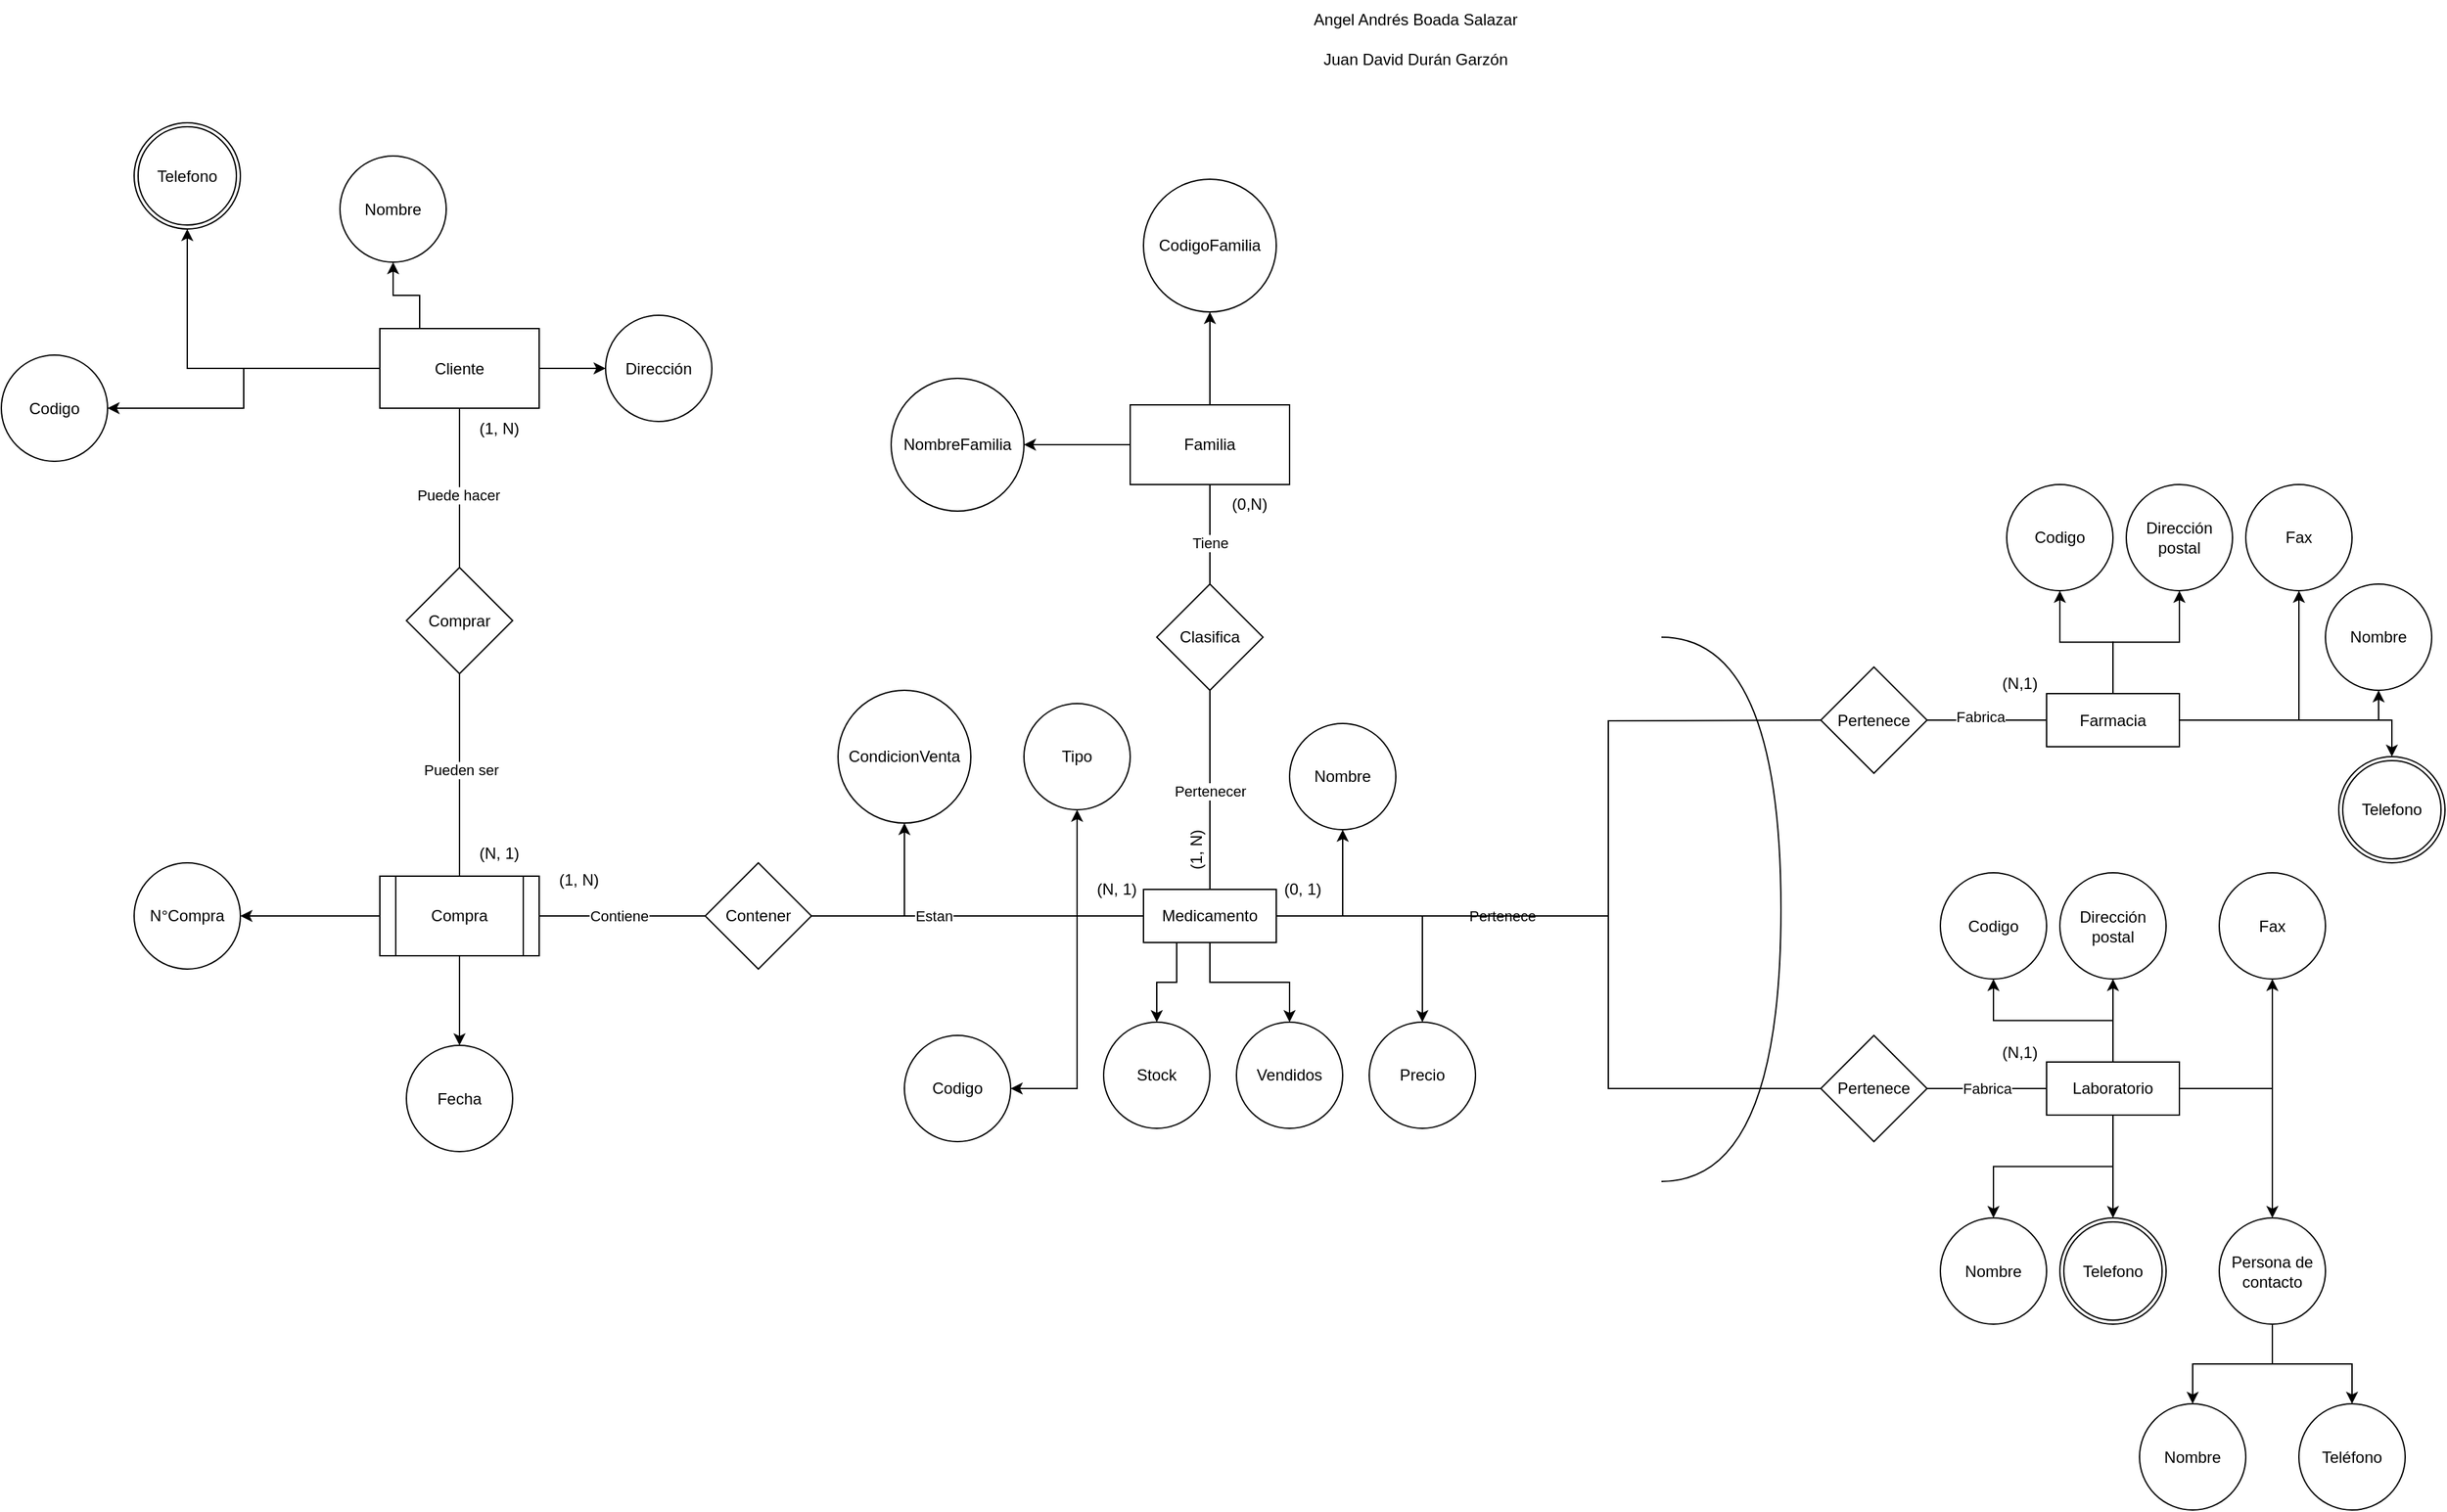 <mxfile version="28.2.5">
  <diagram name="Página-1" id="IVdOzhTgMW_G9fmAlbxR">
    <mxGraphModel grid="1" page="1" gridSize="10" guides="1" tooltips="1" connect="1" arrows="1" fold="1" pageScale="1" pageWidth="980" pageHeight="1390" math="0" shadow="0">
      <root>
        <mxCell id="0" />
        <mxCell id="1" parent="0" />
        <mxCell id="sFZjeZ16NClWoN6hf76Y-9" value="" style="edgeStyle=orthogonalEdgeStyle;rounded=0;orthogonalLoop=1;jettySize=auto;html=1;entryX=1;entryY=0.5;entryDx=0;entryDy=0;" edge="1" parent="1" source="wbZuD1w6lO4ZmFiOC7b1-1" target="sFZjeZ16NClWoN6hf76Y-8">
          <mxGeometry relative="1" as="geometry">
            <mxPoint x="850" y="670" as="targetPoint" />
          </mxGeometry>
        </mxCell>
        <mxCell id="sFZjeZ16NClWoN6hf76Y-12" value="" style="edgeStyle=orthogonalEdgeStyle;rounded=0;orthogonalLoop=1;jettySize=auto;html=1;" edge="1" parent="1" source="wbZuD1w6lO4ZmFiOC7b1-1" target="sFZjeZ16NClWoN6hf76Y-11">
          <mxGeometry relative="1" as="geometry" />
        </mxCell>
        <mxCell id="sFZjeZ16NClWoN6hf76Y-14" value="" style="edgeStyle=orthogonalEdgeStyle;rounded=0;orthogonalLoop=1;jettySize=auto;html=1;" edge="1" parent="1" source="wbZuD1w6lO4ZmFiOC7b1-1" target="sFZjeZ16NClWoN6hf76Y-13">
          <mxGeometry relative="1" as="geometry" />
        </mxCell>
        <mxCell id="sFZjeZ16NClWoN6hf76Y-19" style="edgeStyle=orthogonalEdgeStyle;rounded=0;orthogonalLoop=1;jettySize=auto;html=1;exitX=0;exitY=0.5;exitDx=0;exitDy=0;" edge="1" parent="1" source="wbZuD1w6lO4ZmFiOC7b1-1" target="sFZjeZ16NClWoN6hf76Y-18">
          <mxGeometry relative="1" as="geometry" />
        </mxCell>
        <mxCell id="sFZjeZ16NClWoN6hf76Y-20" style="edgeStyle=orthogonalEdgeStyle;rounded=0;orthogonalLoop=1;jettySize=auto;html=1;exitX=0.25;exitY=1;exitDx=0;exitDy=0;entryX=0.5;entryY=0;entryDx=0;entryDy=0;" edge="1" parent="1" source="wbZuD1w6lO4ZmFiOC7b1-1" target="sFZjeZ16NClWoN6hf76Y-15">
          <mxGeometry relative="1" as="geometry" />
        </mxCell>
        <mxCell id="sFZjeZ16NClWoN6hf76Y-21" style="edgeStyle=orthogonalEdgeStyle;rounded=0;orthogonalLoop=1;jettySize=auto;html=1;exitX=0.5;exitY=1;exitDx=0;exitDy=0;entryX=0.5;entryY=0;entryDx=0;entryDy=0;" edge="1" parent="1" source="wbZuD1w6lO4ZmFiOC7b1-1" target="sFZjeZ16NClWoN6hf76Y-16">
          <mxGeometry relative="1" as="geometry" />
        </mxCell>
        <mxCell id="sFZjeZ16NClWoN6hf76Y-22" style="edgeStyle=orthogonalEdgeStyle;rounded=0;orthogonalLoop=1;jettySize=auto;html=1;exitX=1;exitY=0.5;exitDx=0;exitDy=0;entryX=0.5;entryY=0;entryDx=0;entryDy=0;" edge="1" parent="1" source="wbZuD1w6lO4ZmFiOC7b1-1" target="sFZjeZ16NClWoN6hf76Y-17">
          <mxGeometry relative="1" as="geometry" />
        </mxCell>
        <mxCell id="wbZuD1w6lO4ZmFiOC7b1-1" value="&lt;div&gt;Medicamento&lt;/div&gt;" style="whiteSpace=wrap;html=1;align=center;" vertex="1" parent="1">
          <mxGeometry x="740" y="780" width="100" height="40" as="geometry" />
        </mxCell>
        <mxCell id="2eKbPOeCCDQ1QhaqhQzb-13" style="edgeStyle=orthogonalEdgeStyle;rounded=0;orthogonalLoop=1;jettySize=auto;html=1;" edge="1" parent="1" source="wbZuD1w6lO4ZmFiOC7b1-5" target="2eKbPOeCCDQ1QhaqhQzb-22">
          <mxGeometry relative="1" as="geometry">
            <mxPoint x="1470" y="1007.5" as="targetPoint" />
          </mxGeometry>
        </mxCell>
        <mxCell id="2eKbPOeCCDQ1QhaqhQzb-14" style="edgeStyle=orthogonalEdgeStyle;rounded=0;orthogonalLoop=1;jettySize=auto;html=1;entryX=0.5;entryY=0;entryDx=0;entryDy=0;" edge="1" parent="1" source="wbZuD1w6lO4ZmFiOC7b1-5" target="2eKbPOeCCDQ1QhaqhQzb-11">
          <mxGeometry relative="1" as="geometry" />
        </mxCell>
        <mxCell id="2eKbPOeCCDQ1QhaqhQzb-16" style="edgeStyle=orthogonalEdgeStyle;rounded=0;orthogonalLoop=1;jettySize=auto;html=1;entryX=0.5;entryY=1;entryDx=0;entryDy=0;" edge="1" parent="1" source="wbZuD1w6lO4ZmFiOC7b1-5" target="2eKbPOeCCDQ1QhaqhQzb-6">
          <mxGeometry relative="1" as="geometry" />
        </mxCell>
        <mxCell id="2eKbPOeCCDQ1QhaqhQzb-17" style="edgeStyle=orthogonalEdgeStyle;rounded=0;orthogonalLoop=1;jettySize=auto;html=1;entryX=0.5;entryY=0;entryDx=0;entryDy=0;" edge="1" parent="1" source="wbZuD1w6lO4ZmFiOC7b1-5" target="2eKbPOeCCDQ1QhaqhQzb-5">
          <mxGeometry relative="1" as="geometry" />
        </mxCell>
        <mxCell id="2eKbPOeCCDQ1QhaqhQzb-18" style="edgeStyle=orthogonalEdgeStyle;rounded=0;orthogonalLoop=1;jettySize=auto;html=1;entryX=0.5;entryY=1;entryDx=0;entryDy=0;" edge="1" parent="1" source="wbZuD1w6lO4ZmFiOC7b1-5" target="2eKbPOeCCDQ1QhaqhQzb-9">
          <mxGeometry relative="1" as="geometry" />
        </mxCell>
        <mxCell id="wbZuD1w6lO4ZmFiOC7b1-5" value="Laboratorio" style="whiteSpace=wrap;html=1;align=center;" vertex="1" parent="1">
          <mxGeometry x="1420" y="910" width="100" height="40" as="geometry" />
        </mxCell>
        <mxCell id="sFZjeZ16NClWoN6hf76Y-34" value="" style="edgeStyle=orthogonalEdgeStyle;rounded=0;orthogonalLoop=1;jettySize=auto;html=1;" edge="1" parent="1" source="sFZjeZ16NClWoN6hf76Y-1" target="sFZjeZ16NClWoN6hf76Y-33">
          <mxGeometry relative="1" as="geometry" />
        </mxCell>
        <mxCell id="sFZjeZ16NClWoN6hf76Y-36" value="" style="edgeStyle=orthogonalEdgeStyle;rounded=0;orthogonalLoop=1;jettySize=auto;html=1;" edge="1" parent="1" source="sFZjeZ16NClWoN6hf76Y-1" target="sFZjeZ16NClWoN6hf76Y-35">
          <mxGeometry relative="1" as="geometry" />
        </mxCell>
        <mxCell id="sFZjeZ16NClWoN6hf76Y-1" value="Familia" style="rounded=0;whiteSpace=wrap;html=1;" vertex="1" parent="1">
          <mxGeometry x="730" y="415" width="120" height="60" as="geometry" />
        </mxCell>
        <mxCell id="sFZjeZ16NClWoN6hf76Y-24" value="" style="edgeStyle=orthogonalEdgeStyle;rounded=0;orthogonalLoop=1;jettySize=auto;html=1;" edge="1" parent="1" source="sFZjeZ16NClWoN6hf76Y-2" target="sFZjeZ16NClWoN6hf76Y-23">
          <mxGeometry relative="1" as="geometry" />
        </mxCell>
        <mxCell id="sFZjeZ16NClWoN6hf76Y-27" value="" style="edgeStyle=orthogonalEdgeStyle;rounded=0;orthogonalLoop=1;jettySize=auto;html=1;" edge="1" parent="1" source="sFZjeZ16NClWoN6hf76Y-2" target="sFZjeZ16NClWoN6hf76Y-26">
          <mxGeometry relative="1" as="geometry" />
        </mxCell>
        <mxCell id="sFZjeZ16NClWoN6hf76Y-28" style="edgeStyle=orthogonalEdgeStyle;rounded=0;orthogonalLoop=1;jettySize=auto;html=1;exitX=0.25;exitY=0;exitDx=0;exitDy=0;" edge="1" parent="1" source="sFZjeZ16NClWoN6hf76Y-2" target="sFZjeZ16NClWoN6hf76Y-25">
          <mxGeometry relative="1" as="geometry" />
        </mxCell>
        <mxCell id="sFZjeZ16NClWoN6hf76Y-30" value="" style="edgeStyle=orthogonalEdgeStyle;rounded=0;orthogonalLoop=1;jettySize=auto;html=1;entryX=0.5;entryY=1;entryDx=0;entryDy=0;" edge="1" parent="1" source="sFZjeZ16NClWoN6hf76Y-2" target="sFZjeZ16NClWoN6hf76Y-37">
          <mxGeometry relative="1" as="geometry">
            <mxPoint x="115" y="387.5" as="targetPoint" />
          </mxGeometry>
        </mxCell>
        <mxCell id="sFZjeZ16NClWoN6hf76Y-2" value="Cliente" style="rounded=0;whiteSpace=wrap;html=1;" vertex="1" parent="1">
          <mxGeometry x="165" y="357.5" width="120" height="60" as="geometry" />
        </mxCell>
        <mxCell id="sFZjeZ16NClWoN6hf76Y-46" style="edgeStyle=orthogonalEdgeStyle;rounded=0;orthogonalLoop=1;jettySize=auto;html=1;exitX=0.5;exitY=1;exitDx=0;exitDy=0;" edge="1" parent="1" source="sFZjeZ16NClWoN6hf76Y-7" target="sFZjeZ16NClWoN6hf76Y-38">
          <mxGeometry relative="1" as="geometry" />
        </mxCell>
        <mxCell id="sFZjeZ16NClWoN6hf76Y-47" style="edgeStyle=orthogonalEdgeStyle;rounded=0;orthogonalLoop=1;jettySize=auto;html=1;exitX=0;exitY=0.5;exitDx=0;exitDy=0;entryX=1;entryY=0.5;entryDx=0;entryDy=0;" edge="1" parent="1" source="sFZjeZ16NClWoN6hf76Y-7" target="sFZjeZ16NClWoN6hf76Y-41">
          <mxGeometry relative="1" as="geometry" />
        </mxCell>
        <mxCell id="sFZjeZ16NClWoN6hf76Y-7" value="Compra" style="shape=process;whiteSpace=wrap;html=1;backgroundOutline=1;" vertex="1" parent="1">
          <mxGeometry x="165" y="770" width="120" height="60" as="geometry" />
        </mxCell>
        <mxCell id="sFZjeZ16NClWoN6hf76Y-11" value="Nombre" style="ellipse;whiteSpace=wrap;html=1;" vertex="1" parent="1">
          <mxGeometry x="850" y="655" width="80" height="80" as="geometry" />
        </mxCell>
        <mxCell id="sFZjeZ16NClWoN6hf76Y-8" value="Codigo" style="ellipse;whiteSpace=wrap;html=1;fillColor=light-dark(#FFFFFF,#2D2D4A);" vertex="1" parent="1">
          <mxGeometry x="560" y="890" width="80" height="80" as="geometry" />
        </mxCell>
        <mxCell id="sFZjeZ16NClWoN6hf76Y-13" value="Tipo" style="ellipse;whiteSpace=wrap;html=1;" vertex="1" parent="1">
          <mxGeometry x="650" y="640" width="80" height="80" as="geometry" />
        </mxCell>
        <mxCell id="sFZjeZ16NClWoN6hf76Y-15" value="Stock" style="ellipse;whiteSpace=wrap;html=1;" vertex="1" parent="1">
          <mxGeometry x="710" y="880" width="80" height="80" as="geometry" />
        </mxCell>
        <mxCell id="sFZjeZ16NClWoN6hf76Y-16" value="Vendidos" style="ellipse;whiteSpace=wrap;html=1;" vertex="1" parent="1">
          <mxGeometry x="810" y="880" width="80" height="80" as="geometry" />
        </mxCell>
        <mxCell id="sFZjeZ16NClWoN6hf76Y-17" value="Precio" style="ellipse;whiteSpace=wrap;html=1;" vertex="1" parent="1">
          <mxGeometry x="910" y="880" width="80" height="80" as="geometry" />
        </mxCell>
        <mxCell id="sFZjeZ16NClWoN6hf76Y-18" value="CondicionVenta" style="ellipse;whiteSpace=wrap;html=1;" vertex="1" parent="1">
          <mxGeometry x="510" y="630" width="100" height="100" as="geometry" />
        </mxCell>
        <mxCell id="2eKbPOeCCDQ1QhaqhQzb-5" value="Nombre" style="ellipse;whiteSpace=wrap;html=1;" vertex="1" parent="1">
          <mxGeometry x="1340" y="1027.5" width="80" height="80" as="geometry" />
        </mxCell>
        <mxCell id="2eKbPOeCCDQ1QhaqhQzb-6" value="&lt;div&gt;Dirección&lt;/div&gt;&lt;div&gt;postal&lt;/div&gt;" style="ellipse;whiteSpace=wrap;html=1;" vertex="1" parent="1">
          <mxGeometry x="1430" y="767.5" width="80" height="80" as="geometry" />
        </mxCell>
        <mxCell id="sFZjeZ16NClWoN6hf76Y-23" value="Codigo" style="ellipse;whiteSpace=wrap;html=1;rounded=0;fillColor=light-dark(#FFFFFF,#2D2D4A);" vertex="1" parent="1">
          <mxGeometry x="-120" y="377.5" width="80" height="80" as="geometry" />
        </mxCell>
        <mxCell id="sFZjeZ16NClWoN6hf76Y-25" value="Nombre" style="ellipse;whiteSpace=wrap;html=1;rounded=0;" vertex="1" parent="1">
          <mxGeometry x="135" y="227.5" width="80" height="80" as="geometry" />
        </mxCell>
        <mxCell id="sFZjeZ16NClWoN6hf76Y-26" value="Dirección" style="ellipse;whiteSpace=wrap;html=1;rounded=0;" vertex="1" parent="1">
          <mxGeometry x="335" y="347.5" width="80" height="80" as="geometry" />
        </mxCell>
        <mxCell id="2eKbPOeCCDQ1QhaqhQzb-9" value="Codigo" style="ellipse;whiteSpace=wrap;html=1;fillColor=light-dark(#FFFFFF,#2D2D4A);" vertex="1" parent="1">
          <mxGeometry x="1340" y="767.5" width="80" height="80" as="geometry" />
        </mxCell>
        <mxCell id="sFZjeZ16NClWoN6hf76Y-33" value="CodigoFamilia" style="ellipse;whiteSpace=wrap;html=1;rounded=0;fillColor=light-dark(#FFFFFF,#2D2D4A);" vertex="1" parent="1">
          <mxGeometry x="740" y="245" width="100" height="100" as="geometry" />
        </mxCell>
        <mxCell id="sFZjeZ16NClWoN6hf76Y-35" value="NombreFamilia" style="ellipse;whiteSpace=wrap;html=1;rounded=0;" vertex="1" parent="1">
          <mxGeometry x="550" y="395" width="100" height="100" as="geometry" />
        </mxCell>
        <mxCell id="2eKbPOeCCDQ1QhaqhQzb-10" value="&lt;div&gt;Fax&lt;/div&gt;" style="ellipse;whiteSpace=wrap;html=1;" vertex="1" parent="1">
          <mxGeometry x="1550" y="767.5" width="80" height="80" as="geometry" />
        </mxCell>
        <mxCell id="2eKbPOeCCDQ1QhaqhQzb-23" style="edgeStyle=orthogonalEdgeStyle;rounded=0;orthogonalLoop=1;jettySize=auto;html=1;" edge="1" parent="1" source="2eKbPOeCCDQ1QhaqhQzb-11" target="2eKbPOeCCDQ1QhaqhQzb-19">
          <mxGeometry relative="1" as="geometry" />
        </mxCell>
        <mxCell id="2eKbPOeCCDQ1QhaqhQzb-24" style="edgeStyle=orthogonalEdgeStyle;rounded=0;orthogonalLoop=1;jettySize=auto;html=1;" edge="1" parent="1" source="2eKbPOeCCDQ1QhaqhQzb-11" target="2eKbPOeCCDQ1QhaqhQzb-20">
          <mxGeometry relative="1" as="geometry" />
        </mxCell>
        <mxCell id="2eKbPOeCCDQ1QhaqhQzb-11" value="&lt;div&gt;Persona de contacto&lt;/div&gt;" style="ellipse;whiteSpace=wrap;html=1;" vertex="1" parent="1">
          <mxGeometry x="1550" y="1027.5" width="80" height="80" as="geometry" />
        </mxCell>
        <mxCell id="sFZjeZ16NClWoN6hf76Y-37" value="Telefono" style="ellipse;shape=doubleEllipse;margin=3;whiteSpace=wrap;html=1;align=center;" vertex="1" parent="1">
          <mxGeometry x="-20" y="202.5" width="80" height="80" as="geometry" />
        </mxCell>
        <mxCell id="2eKbPOeCCDQ1QhaqhQzb-15" style="edgeStyle=orthogonalEdgeStyle;rounded=0;orthogonalLoop=1;jettySize=auto;html=1;entryX=0.5;entryY=1;entryDx=0;entryDy=0;" edge="1" parent="1" source="wbZuD1w6lO4ZmFiOC7b1-5" target="2eKbPOeCCDQ1QhaqhQzb-10">
          <mxGeometry relative="1" as="geometry">
            <mxPoint x="1590" y="867.5" as="targetPoint" />
          </mxGeometry>
        </mxCell>
        <mxCell id="sFZjeZ16NClWoN6hf76Y-38" value="Fecha" style="ellipse;whiteSpace=wrap;html=1;" vertex="1" parent="1">
          <mxGeometry x="185" y="897.5" width="80" height="80" as="geometry" />
        </mxCell>
        <mxCell id="sFZjeZ16NClWoN6hf76Y-41" value="N°Compra" style="ellipse;whiteSpace=wrap;html=1;fillColor=light-dark(#FFFFFF,#2D2D4A);" vertex="1" parent="1">
          <mxGeometry x="-20" y="760" width="80" height="80" as="geometry" />
        </mxCell>
        <mxCell id="2eKbPOeCCDQ1QhaqhQzb-19" value="Nombre" style="ellipse;whiteSpace=wrap;html=1;" vertex="1" parent="1">
          <mxGeometry x="1490" y="1167.5" width="80" height="80" as="geometry" />
        </mxCell>
        <mxCell id="2eKbPOeCCDQ1QhaqhQzb-20" value="&lt;div&gt;Teléfono&lt;/div&gt;" style="ellipse;whiteSpace=wrap;html=1;" vertex="1" parent="1">
          <mxGeometry x="1610" y="1167.5" width="80" height="80" as="geometry" />
        </mxCell>
        <mxCell id="2eKbPOeCCDQ1QhaqhQzb-22" value="Telefono" style="ellipse;shape=doubleEllipse;margin=3;whiteSpace=wrap;html=1;align=center;" vertex="1" parent="1">
          <mxGeometry x="1430" y="1027.5" width="80" height="80" as="geometry" />
        </mxCell>
        <mxCell id="2eKbPOeCCDQ1QhaqhQzb-26" value="Pertenece" style="rhombus;whiteSpace=wrap;html=1;" vertex="1" parent="1">
          <mxGeometry x="1250" y="890" width="80" height="80" as="geometry" />
        </mxCell>
        <mxCell id="2eKbPOeCCDQ1QhaqhQzb-30" value="" style="endArrow=none;html=1;rounded=0;exitX=1;exitY=0.5;exitDx=0;exitDy=0;entryX=0;entryY=0.5;entryDx=0;entryDy=0;" edge="1" parent="1" source="wbZuD1w6lO4ZmFiOC7b1-1" target="2eKbPOeCCDQ1QhaqhQzb-26">
          <mxGeometry width="50" height="50" relative="1" as="geometry">
            <mxPoint x="840" y="800" as="sourcePoint" />
            <mxPoint x="890" y="750" as="targetPoint" />
            <Array as="points">
              <mxPoint x="1090" y="800" />
              <mxPoint x="1090" y="930" />
            </Array>
          </mxGeometry>
        </mxCell>
        <mxCell id="2eKbPOeCCDQ1QhaqhQzb-31" value="" style="endArrow=none;html=1;rounded=0;exitX=1;exitY=0.5;exitDx=0;exitDy=0;entryX=0;entryY=0.5;entryDx=0;entryDy=0;" edge="1" parent="1" source="2eKbPOeCCDQ1QhaqhQzb-26" target="wbZuD1w6lO4ZmFiOC7b1-5">
          <mxGeometry width="50" height="50" relative="1" as="geometry">
            <mxPoint x="1385" y="727.5" as="sourcePoint" />
            <mxPoint x="1435" y="677.5" as="targetPoint" />
          </mxGeometry>
        </mxCell>
        <mxCell id="2eKbPOeCCDQ1QhaqhQzb-58" value="Pertenece" style="edgeLabel;html=1;align=center;verticalAlign=middle;resizable=0;points=[];" vertex="1" connectable="0" parent="2eKbPOeCCDQ1QhaqhQzb-31">
          <mxGeometry x="-0.074" relative="1" as="geometry">
            <mxPoint x="-362" y="-130" as="offset" />
          </mxGeometry>
        </mxCell>
        <mxCell id="2eKbPOeCCDQ1QhaqhQzb-59" value="Fabrica" style="edgeLabel;html=1;align=center;verticalAlign=middle;resizable=0;points=[];" vertex="1" connectable="0" parent="2eKbPOeCCDQ1QhaqhQzb-31">
          <mxGeometry x="-0.015" relative="1" as="geometry">
            <mxPoint as="offset" />
          </mxGeometry>
        </mxCell>
        <mxCell id="2eKbPOeCCDQ1QhaqhQzb-32" value="(N,1)" style="text;html=1;align=center;verticalAlign=middle;whiteSpace=wrap;rounded=0;" vertex="1" parent="1">
          <mxGeometry x="1370" y="887.5" width="60" height="30" as="geometry" />
        </mxCell>
        <mxCell id="2eKbPOeCCDQ1QhaqhQzb-33" value="Clasifica" style="rhombus;whiteSpace=wrap;html=1;" vertex="1" parent="1">
          <mxGeometry x="750" y="550" width="80" height="80" as="geometry" />
        </mxCell>
        <mxCell id="2eKbPOeCCDQ1QhaqhQzb-34" value="" style="endArrow=none;html=1;rounded=0;entryX=0.5;entryY=1;entryDx=0;entryDy=0;exitX=0.5;exitY=0;exitDx=0;exitDy=0;" edge="1" parent="1" source="wbZuD1w6lO4ZmFiOC7b1-1" target="2eKbPOeCCDQ1QhaqhQzb-33">
          <mxGeometry width="50" height="50" relative="1" as="geometry">
            <mxPoint x="760" y="690" as="sourcePoint" />
            <mxPoint x="810" y="640" as="targetPoint" />
          </mxGeometry>
        </mxCell>
        <mxCell id="2eKbPOeCCDQ1QhaqhQzb-45" value="Pertenecer" style="edgeLabel;html=1;align=center;verticalAlign=middle;resizable=0;points=[];" vertex="1" connectable="0" parent="2eKbPOeCCDQ1QhaqhQzb-34">
          <mxGeometry x="-0.018" y="-5" relative="1" as="geometry">
            <mxPoint x="-5" y="-1" as="offset" />
          </mxGeometry>
        </mxCell>
        <mxCell id="2eKbPOeCCDQ1QhaqhQzb-35" value="" style="endArrow=none;html=1;rounded=0;entryX=0.5;entryY=1;entryDx=0;entryDy=0;exitX=0.5;exitY=0;exitDx=0;exitDy=0;" edge="1" parent="1" source="2eKbPOeCCDQ1QhaqhQzb-33" target="sFZjeZ16NClWoN6hf76Y-1">
          <mxGeometry width="50" height="50" relative="1" as="geometry">
            <mxPoint x="680" y="610" as="sourcePoint" />
            <mxPoint x="730" y="560" as="targetPoint" />
          </mxGeometry>
        </mxCell>
        <mxCell id="2eKbPOeCCDQ1QhaqhQzb-46" value="Tiene" style="edgeLabel;html=1;align=center;verticalAlign=middle;resizable=0;points=[];" vertex="1" connectable="0" parent="2eKbPOeCCDQ1QhaqhQzb-35">
          <mxGeometry x="-0.158" relative="1" as="geometry">
            <mxPoint as="offset" />
          </mxGeometry>
        </mxCell>
        <mxCell id="2eKbPOeCCDQ1QhaqhQzb-36" value="(0,N)" style="text;html=1;align=center;verticalAlign=middle;whiteSpace=wrap;rounded=0;" vertex="1" parent="1">
          <mxGeometry x="790" y="475" width="60" height="30" as="geometry" />
        </mxCell>
        <mxCell id="2eKbPOeCCDQ1QhaqhQzb-37" value="Comprar" style="rhombus;whiteSpace=wrap;html=1;" vertex="1" parent="1">
          <mxGeometry x="185" y="537.5" width="80" height="80" as="geometry" />
        </mxCell>
        <mxCell id="2eKbPOeCCDQ1QhaqhQzb-38" value="" style="endArrow=none;html=1;rounded=0;entryX=0.5;entryY=1;entryDx=0;entryDy=0;exitX=0.5;exitY=0;exitDx=0;exitDy=0;" edge="1" parent="1" source="sFZjeZ16NClWoN6hf76Y-7" target="2eKbPOeCCDQ1QhaqhQzb-37">
          <mxGeometry width="50" height="50" relative="1" as="geometry">
            <mxPoint x="210" y="737.5" as="sourcePoint" />
            <mxPoint x="260" y="687.5" as="targetPoint" />
          </mxGeometry>
        </mxCell>
        <mxCell id="2eKbPOeCCDQ1QhaqhQzb-44" value="Pueden ser" style="edgeLabel;html=1;align=center;verticalAlign=middle;resizable=0;points=[];" vertex="1" connectable="0" parent="2eKbPOeCCDQ1QhaqhQzb-38">
          <mxGeometry x="0.056" y="-1" relative="1" as="geometry">
            <mxPoint as="offset" />
          </mxGeometry>
        </mxCell>
        <mxCell id="2eKbPOeCCDQ1QhaqhQzb-39" value="" style="endArrow=none;html=1;rounded=0;entryX=0.5;entryY=1;entryDx=0;entryDy=0;exitX=0.5;exitY=0;exitDx=0;exitDy=0;" edge="1" parent="1" source="2eKbPOeCCDQ1QhaqhQzb-37" target="sFZjeZ16NClWoN6hf76Y-2">
          <mxGeometry width="50" height="50" relative="1" as="geometry">
            <mxPoint x="210" y="527.5" as="sourcePoint" />
            <mxPoint x="260" y="477.5" as="targetPoint" />
          </mxGeometry>
        </mxCell>
        <mxCell id="2eKbPOeCCDQ1QhaqhQzb-43" value="Puede hacer" style="edgeLabel;html=1;align=center;verticalAlign=middle;resizable=0;points=[];" vertex="1" connectable="0" parent="2eKbPOeCCDQ1QhaqhQzb-39">
          <mxGeometry x="-0.085" y="1" relative="1" as="geometry">
            <mxPoint as="offset" />
          </mxGeometry>
        </mxCell>
        <mxCell id="2eKbPOeCCDQ1QhaqhQzb-42" value="(1, N)" style="text;html=1;align=center;verticalAlign=middle;whiteSpace=wrap;rounded=0;" vertex="1" parent="1">
          <mxGeometry x="225" y="417.5" width="60" height="30" as="geometry" />
        </mxCell>
        <mxCell id="2eKbPOeCCDQ1QhaqhQzb-48" value="Contener" style="rhombus;whiteSpace=wrap;html=1;" vertex="1" parent="1">
          <mxGeometry x="410" y="760" width="80" height="80" as="geometry" />
        </mxCell>
        <mxCell id="2eKbPOeCCDQ1QhaqhQzb-49" value="" style="endArrow=none;html=1;rounded=0;exitX=1;exitY=0.5;exitDx=0;exitDy=0;entryX=0;entryY=0.5;entryDx=0;entryDy=0;" edge="1" parent="1" source="sFZjeZ16NClWoN6hf76Y-7" target="2eKbPOeCCDQ1QhaqhQzb-48">
          <mxGeometry width="50" height="50" relative="1" as="geometry">
            <mxPoint x="380" y="1060" as="sourcePoint" />
            <mxPoint x="430" y="1010" as="targetPoint" />
            <Array as="points" />
          </mxGeometry>
        </mxCell>
        <mxCell id="2eKbPOeCCDQ1QhaqhQzb-56" value="&lt;div&gt;Contiene&lt;/div&gt;" style="edgeLabel;html=1;align=center;verticalAlign=middle;resizable=0;points=[];" vertex="1" connectable="0" parent="2eKbPOeCCDQ1QhaqhQzb-49">
          <mxGeometry y="-4" relative="1" as="geometry">
            <mxPoint x="-3" y="-4" as="offset" />
          </mxGeometry>
        </mxCell>
        <mxCell id="2eKbPOeCCDQ1QhaqhQzb-50" value="" style="endArrow=none;html=1;rounded=0;exitX=1;exitY=0.5;exitDx=0;exitDy=0;entryX=0;entryY=0.5;entryDx=0;entryDy=0;" edge="1" parent="1" source="2eKbPOeCCDQ1QhaqhQzb-48" target="wbZuD1w6lO4ZmFiOC7b1-1">
          <mxGeometry width="50" height="50" relative="1" as="geometry">
            <mxPoint x="410" y="840" as="sourcePoint" />
            <mxPoint x="460" y="790" as="targetPoint" />
          </mxGeometry>
        </mxCell>
        <mxCell id="2eKbPOeCCDQ1QhaqhQzb-57" value="Estan" style="edgeLabel;html=1;align=center;verticalAlign=middle;resizable=0;points=[];" vertex="1" connectable="0" parent="2eKbPOeCCDQ1QhaqhQzb-50">
          <mxGeometry x="-0.268" y="-3" relative="1" as="geometry">
            <mxPoint y="-3" as="offset" />
          </mxGeometry>
        </mxCell>
        <mxCell id="2eKbPOeCCDQ1QhaqhQzb-51" value="(1, N)" style="text;html=1;align=center;verticalAlign=middle;whiteSpace=wrap;rounded=0;" vertex="1" parent="1">
          <mxGeometry x="285" y="757.5" width="60" height="30" as="geometry" />
        </mxCell>
        <mxCell id="2eKbPOeCCDQ1QhaqhQzb-52" value="(N, 1)" style="text;html=1;align=center;verticalAlign=middle;whiteSpace=wrap;rounded=0;" vertex="1" parent="1">
          <mxGeometry x="690" y="765" width="60" height="30" as="geometry" />
        </mxCell>
        <mxCell id="2eKbPOeCCDQ1QhaqhQzb-53" value="(N, 1)" style="text;html=1;align=center;verticalAlign=middle;whiteSpace=wrap;rounded=0;" vertex="1" parent="1">
          <mxGeometry x="225" y="737.5" width="60" height="30" as="geometry" />
        </mxCell>
        <mxCell id="2eKbPOeCCDQ1QhaqhQzb-54" value="(0, 1)" style="text;html=1;align=center;verticalAlign=middle;whiteSpace=wrap;rounded=0;" vertex="1" parent="1">
          <mxGeometry x="830" y="765" width="60" height="30" as="geometry" />
        </mxCell>
        <mxCell id="2eKbPOeCCDQ1QhaqhQzb-55" value="(1, N)" style="text;html=1;align=center;verticalAlign=middle;whiteSpace=wrap;rounded=0;rotation=-90;" vertex="1" parent="1">
          <mxGeometry x="750" y="735" width="60" height="30" as="geometry" />
        </mxCell>
        <mxCell id="sFZjeZ16NClWoN6hf76Y-79" style="edgeStyle=orthogonalEdgeStyle;rounded=0;orthogonalLoop=1;jettySize=auto;html=1;entryX=0;entryY=0.5;entryDx=0;entryDy=0;" edge="1" parent="1">
          <mxGeometry relative="1" as="geometry" />
        </mxCell>
        <mxCell id="2eKbPOeCCDQ1QhaqhQzb-61" value="Pertenece" style="rhombus;whiteSpace=wrap;html=1;" vertex="1" parent="1">
          <mxGeometry x="1250" y="612.5" width="80" height="80" as="geometry" />
        </mxCell>
        <mxCell id="2eKbPOeCCDQ1QhaqhQzb-71" style="edgeStyle=orthogonalEdgeStyle;rounded=0;orthogonalLoop=1;jettySize=auto;html=1;entryX=0.5;entryY=1;entryDx=0;entryDy=0;" edge="1" parent="1" source="2eKbPOeCCDQ1QhaqhQzb-62" target="2eKbPOeCCDQ1QhaqhQzb-67">
          <mxGeometry relative="1" as="geometry" />
        </mxCell>
        <mxCell id="2eKbPOeCCDQ1QhaqhQzb-72" style="edgeStyle=orthogonalEdgeStyle;rounded=0;orthogonalLoop=1;jettySize=auto;html=1;entryX=0.5;entryY=1;entryDx=0;entryDy=0;" edge="1" parent="1" source="2eKbPOeCCDQ1QhaqhQzb-62" target="2eKbPOeCCDQ1QhaqhQzb-66">
          <mxGeometry relative="1" as="geometry" />
        </mxCell>
        <mxCell id="2eKbPOeCCDQ1QhaqhQzb-73" style="edgeStyle=orthogonalEdgeStyle;rounded=0;orthogonalLoop=1;jettySize=auto;html=1;entryX=0.5;entryY=1;entryDx=0;entryDy=0;" edge="1" parent="1" source="2eKbPOeCCDQ1QhaqhQzb-62" target="2eKbPOeCCDQ1QhaqhQzb-68">
          <mxGeometry relative="1" as="geometry" />
        </mxCell>
        <mxCell id="2eKbPOeCCDQ1QhaqhQzb-75" style="edgeStyle=orthogonalEdgeStyle;rounded=0;orthogonalLoop=1;jettySize=auto;html=1;" edge="1" parent="1" source="2eKbPOeCCDQ1QhaqhQzb-62" target="2eKbPOeCCDQ1QhaqhQzb-70">
          <mxGeometry relative="1" as="geometry" />
        </mxCell>
        <mxCell id="2eKbPOeCCDQ1QhaqhQzb-76" style="edgeStyle=orthogonalEdgeStyle;rounded=0;orthogonalLoop=1;jettySize=auto;html=1;entryX=0.5;entryY=1;entryDx=0;entryDy=0;" edge="1" parent="1" source="2eKbPOeCCDQ1QhaqhQzb-62" target="2eKbPOeCCDQ1QhaqhQzb-69">
          <mxGeometry relative="1" as="geometry" />
        </mxCell>
        <mxCell id="2eKbPOeCCDQ1QhaqhQzb-62" value="Farmacia" style="whiteSpace=wrap;html=1;align=center;" vertex="1" parent="1">
          <mxGeometry x="1420" y="632.5" width="100" height="40" as="geometry" />
        </mxCell>
        <mxCell id="2eKbPOeCCDQ1QhaqhQzb-63" value="" style="endArrow=none;html=1;rounded=0;entryX=0;entryY=0.5;entryDx=0;entryDy=0;exitX=1;exitY=0.5;exitDx=0;exitDy=0;" edge="1" parent="1" source="2eKbPOeCCDQ1QhaqhQzb-61" target="2eKbPOeCCDQ1QhaqhQzb-62">
          <mxGeometry width="50" height="50" relative="1" as="geometry">
            <mxPoint x="1525" y="747.5" as="sourcePoint" />
            <mxPoint x="1575" y="697.5" as="targetPoint" />
          </mxGeometry>
        </mxCell>
        <mxCell id="2eKbPOeCCDQ1QhaqhQzb-64" value="" style="endArrow=none;html=1;rounded=0;exitX=1;exitY=0.5;exitDx=0;exitDy=0;entryX=0;entryY=0.5;entryDx=0;entryDy=0;" edge="1" parent="1" source="wbZuD1w6lO4ZmFiOC7b1-1" target="2eKbPOeCCDQ1QhaqhQzb-61">
          <mxGeometry width="50" height="50" relative="1" as="geometry">
            <mxPoint x="1110" y="880" as="sourcePoint" />
            <mxPoint x="1160" y="830" as="targetPoint" />
            <Array as="points">
              <mxPoint x="1090" y="800" />
              <mxPoint x="1090" y="653" />
            </Array>
          </mxGeometry>
        </mxCell>
        <mxCell id="2eKbPOeCCDQ1QhaqhQzb-65" value="" style="shape=requiredInterface;html=1;verticalLabelPosition=bottom;sketch=0;rotation=0;" vertex="1" parent="1">
          <mxGeometry x="1130" y="590" width="90" height="410" as="geometry" />
        </mxCell>
        <mxCell id="2eKbPOeCCDQ1QhaqhQzb-66" value="&lt;div&gt;Dirección&lt;/div&gt;&lt;div&gt;postal&lt;/div&gt;" style="ellipse;whiteSpace=wrap;html=1;" vertex="1" parent="1">
          <mxGeometry x="1480" y="475" width="80" height="80" as="geometry" />
        </mxCell>
        <mxCell id="2eKbPOeCCDQ1QhaqhQzb-67" value="Codigo" style="ellipse;whiteSpace=wrap;html=1;fillColor=light-dark(#FFFFFF,#2D2D4A);" vertex="1" parent="1">
          <mxGeometry x="1390" y="475" width="80" height="80" as="geometry" />
        </mxCell>
        <mxCell id="2eKbPOeCCDQ1QhaqhQzb-68" value="&lt;div&gt;Fax&lt;/div&gt;" style="ellipse;whiteSpace=wrap;html=1;" vertex="1" parent="1">
          <mxGeometry x="1570" y="475" width="80" height="80" as="geometry" />
        </mxCell>
        <mxCell id="2eKbPOeCCDQ1QhaqhQzb-69" value="Nombre" style="ellipse;whiteSpace=wrap;html=1;" vertex="1" parent="1">
          <mxGeometry x="1630" y="550" width="80" height="80" as="geometry" />
        </mxCell>
        <mxCell id="2eKbPOeCCDQ1QhaqhQzb-70" value="Telefono" style="ellipse;shape=doubleEllipse;margin=3;whiteSpace=wrap;html=1;align=center;" vertex="1" parent="1">
          <mxGeometry x="1640" y="680" width="80" height="80" as="geometry" />
        </mxCell>
        <mxCell id="2eKbPOeCCDQ1QhaqhQzb-77" value="Fabrica" style="edgeLabel;html=1;align=center;verticalAlign=middle;resizable=0;points=[];" connectable="0" vertex="1" parent="1">
          <mxGeometry x="1370" y="650" as="geometry" />
        </mxCell>
        <mxCell id="2eKbPOeCCDQ1QhaqhQzb-78" value="(N,1)" style="text;html=1;align=center;verticalAlign=middle;whiteSpace=wrap;rounded=0;" vertex="1" parent="1">
          <mxGeometry x="1370" y="610" width="60" height="30" as="geometry" />
        </mxCell>
        <mxCell id="2eKbPOeCCDQ1QhaqhQzb-79" value="Angel Andrés Boada Salazar" style="text;html=1;align=center;verticalAlign=middle;whiteSpace=wrap;rounded=0;" vertex="1" parent="1">
          <mxGeometry x="860" y="110" width="170" height="30" as="geometry" />
        </mxCell>
        <mxCell id="2eKbPOeCCDQ1QhaqhQzb-80" value="Juan David Durán Garzón" style="text;html=1;align=center;verticalAlign=middle;whiteSpace=wrap;rounded=0;" vertex="1" parent="1">
          <mxGeometry x="860" y="140" width="170" height="30" as="geometry" />
        </mxCell>
      </root>
    </mxGraphModel>
  </diagram>
</mxfile>
